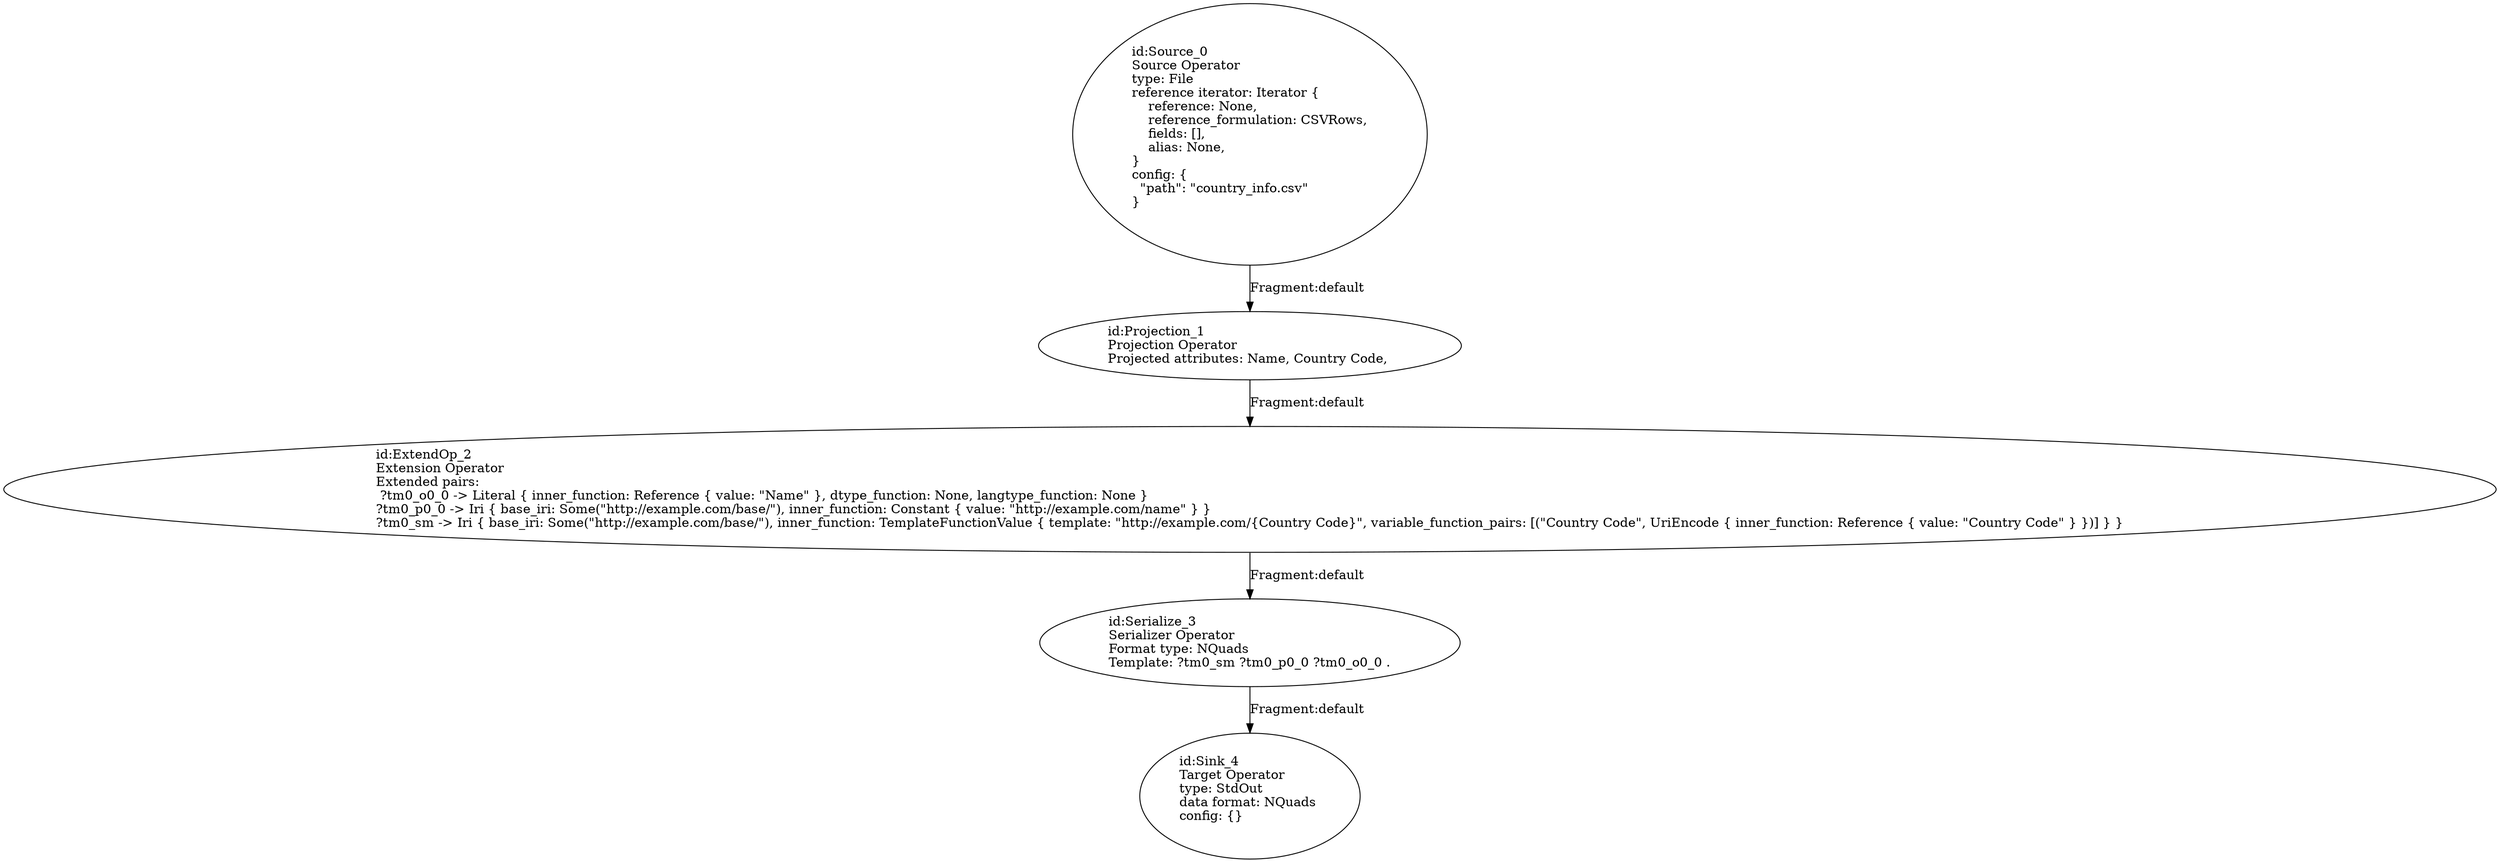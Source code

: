 digraph {
    0 [ label = "id:Source_0 \lSource Operator\ltype: File \lreference iterator: Iterator {\l    reference: None,\l    reference_formulation: CSVRows,\l    fields: [],\l    alias: None,\l} \lconfig: {\l  \"path\": \"country_info.csv\"\l}\l             " ]
    1 [ label = "id:Projection_1 \lProjection Operator\lProjected attributes: Name, Country Code, " ]
    2 [ label = "id:ExtendOp_2 \lExtension Operator\lExtended pairs: \l ?tm0_o0_0 -> Literal { inner_function: Reference { value: \"Name\" }, dtype_function: None, langtype_function: None }\l?tm0_p0_0 -> Iri { base_iri: Some(\"http://example.com/base/\"), inner_function: Constant { value: \"http://example.com/name\" } }\l?tm0_sm -> Iri { base_iri: Some(\"http://example.com/base/\"), inner_function: TemplateFunctionValue { template: \"http://example.com/{Country Code}\", variable_function_pairs: [(\"Country Code\", UriEncode { inner_function: Reference { value: \"Country Code\" } })] } }" ]
    3 [ label = "id:Serialize_3 \lSerializer Operator\lFormat type: NQuads\lTemplate: ?tm0_sm ?tm0_p0_0 ?tm0_o0_0 ." ]
    4 [ label = "id:Sink_4 \lTarget Operator\ltype: StdOut \ldata format: NQuads \lconfig: {}\l             " ]
    0 -> 1 [ label = "Fragment:default" ]
    1 -> 2 [ label = "Fragment:default" ]
    2 -> 3 [ label = "Fragment:default" ]
    3 -> 4 [ label = "Fragment:default" ]
}
